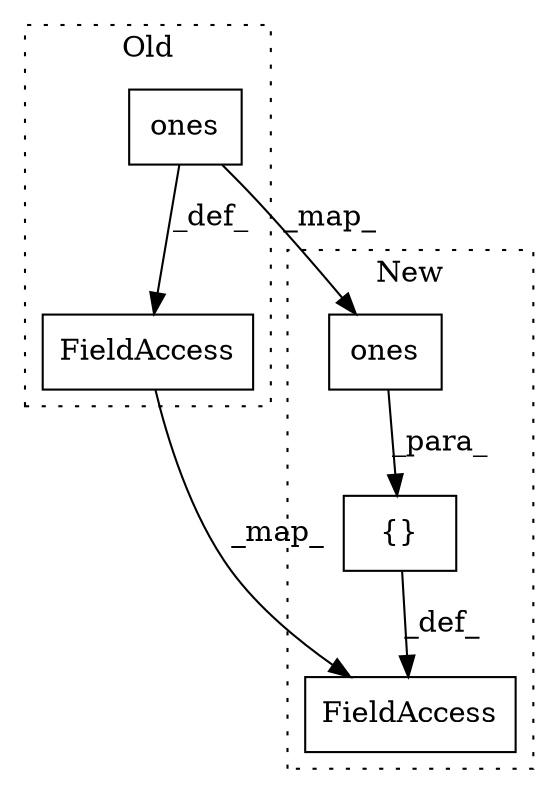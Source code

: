 digraph G {
subgraph cluster0 {
1 [label="ones" a="32" s="5998,6048" l="14,2" shape="box"];
3 [label="FieldAccess" a="22" s="7643" l="11" shape="box"];
label = "Old";
style="dotted";
}
subgraph cluster1 {
2 [label="ones" a="32" s="6008,6058" l="14,2" shape="box"];
4 [label="FieldAccess" a="22" s="7680" l="11" shape="box"];
5 [label="{}" a="4" s="5937,6128" l="1,1" shape="box"];
label = "New";
style="dotted";
}
1 -> 3 [label="_def_"];
1 -> 2 [label="_map_"];
2 -> 5 [label="_para_"];
3 -> 4 [label="_map_"];
5 -> 4 [label="_def_"];
}
